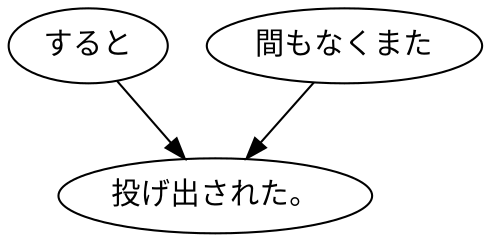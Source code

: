digraph graph55 {
	node0 [label="すると"];
	node1 [label="間もなくまた"];
	node2 [label="投げ出された。"];
	node0 -> node2;
	node1 -> node2;
}
